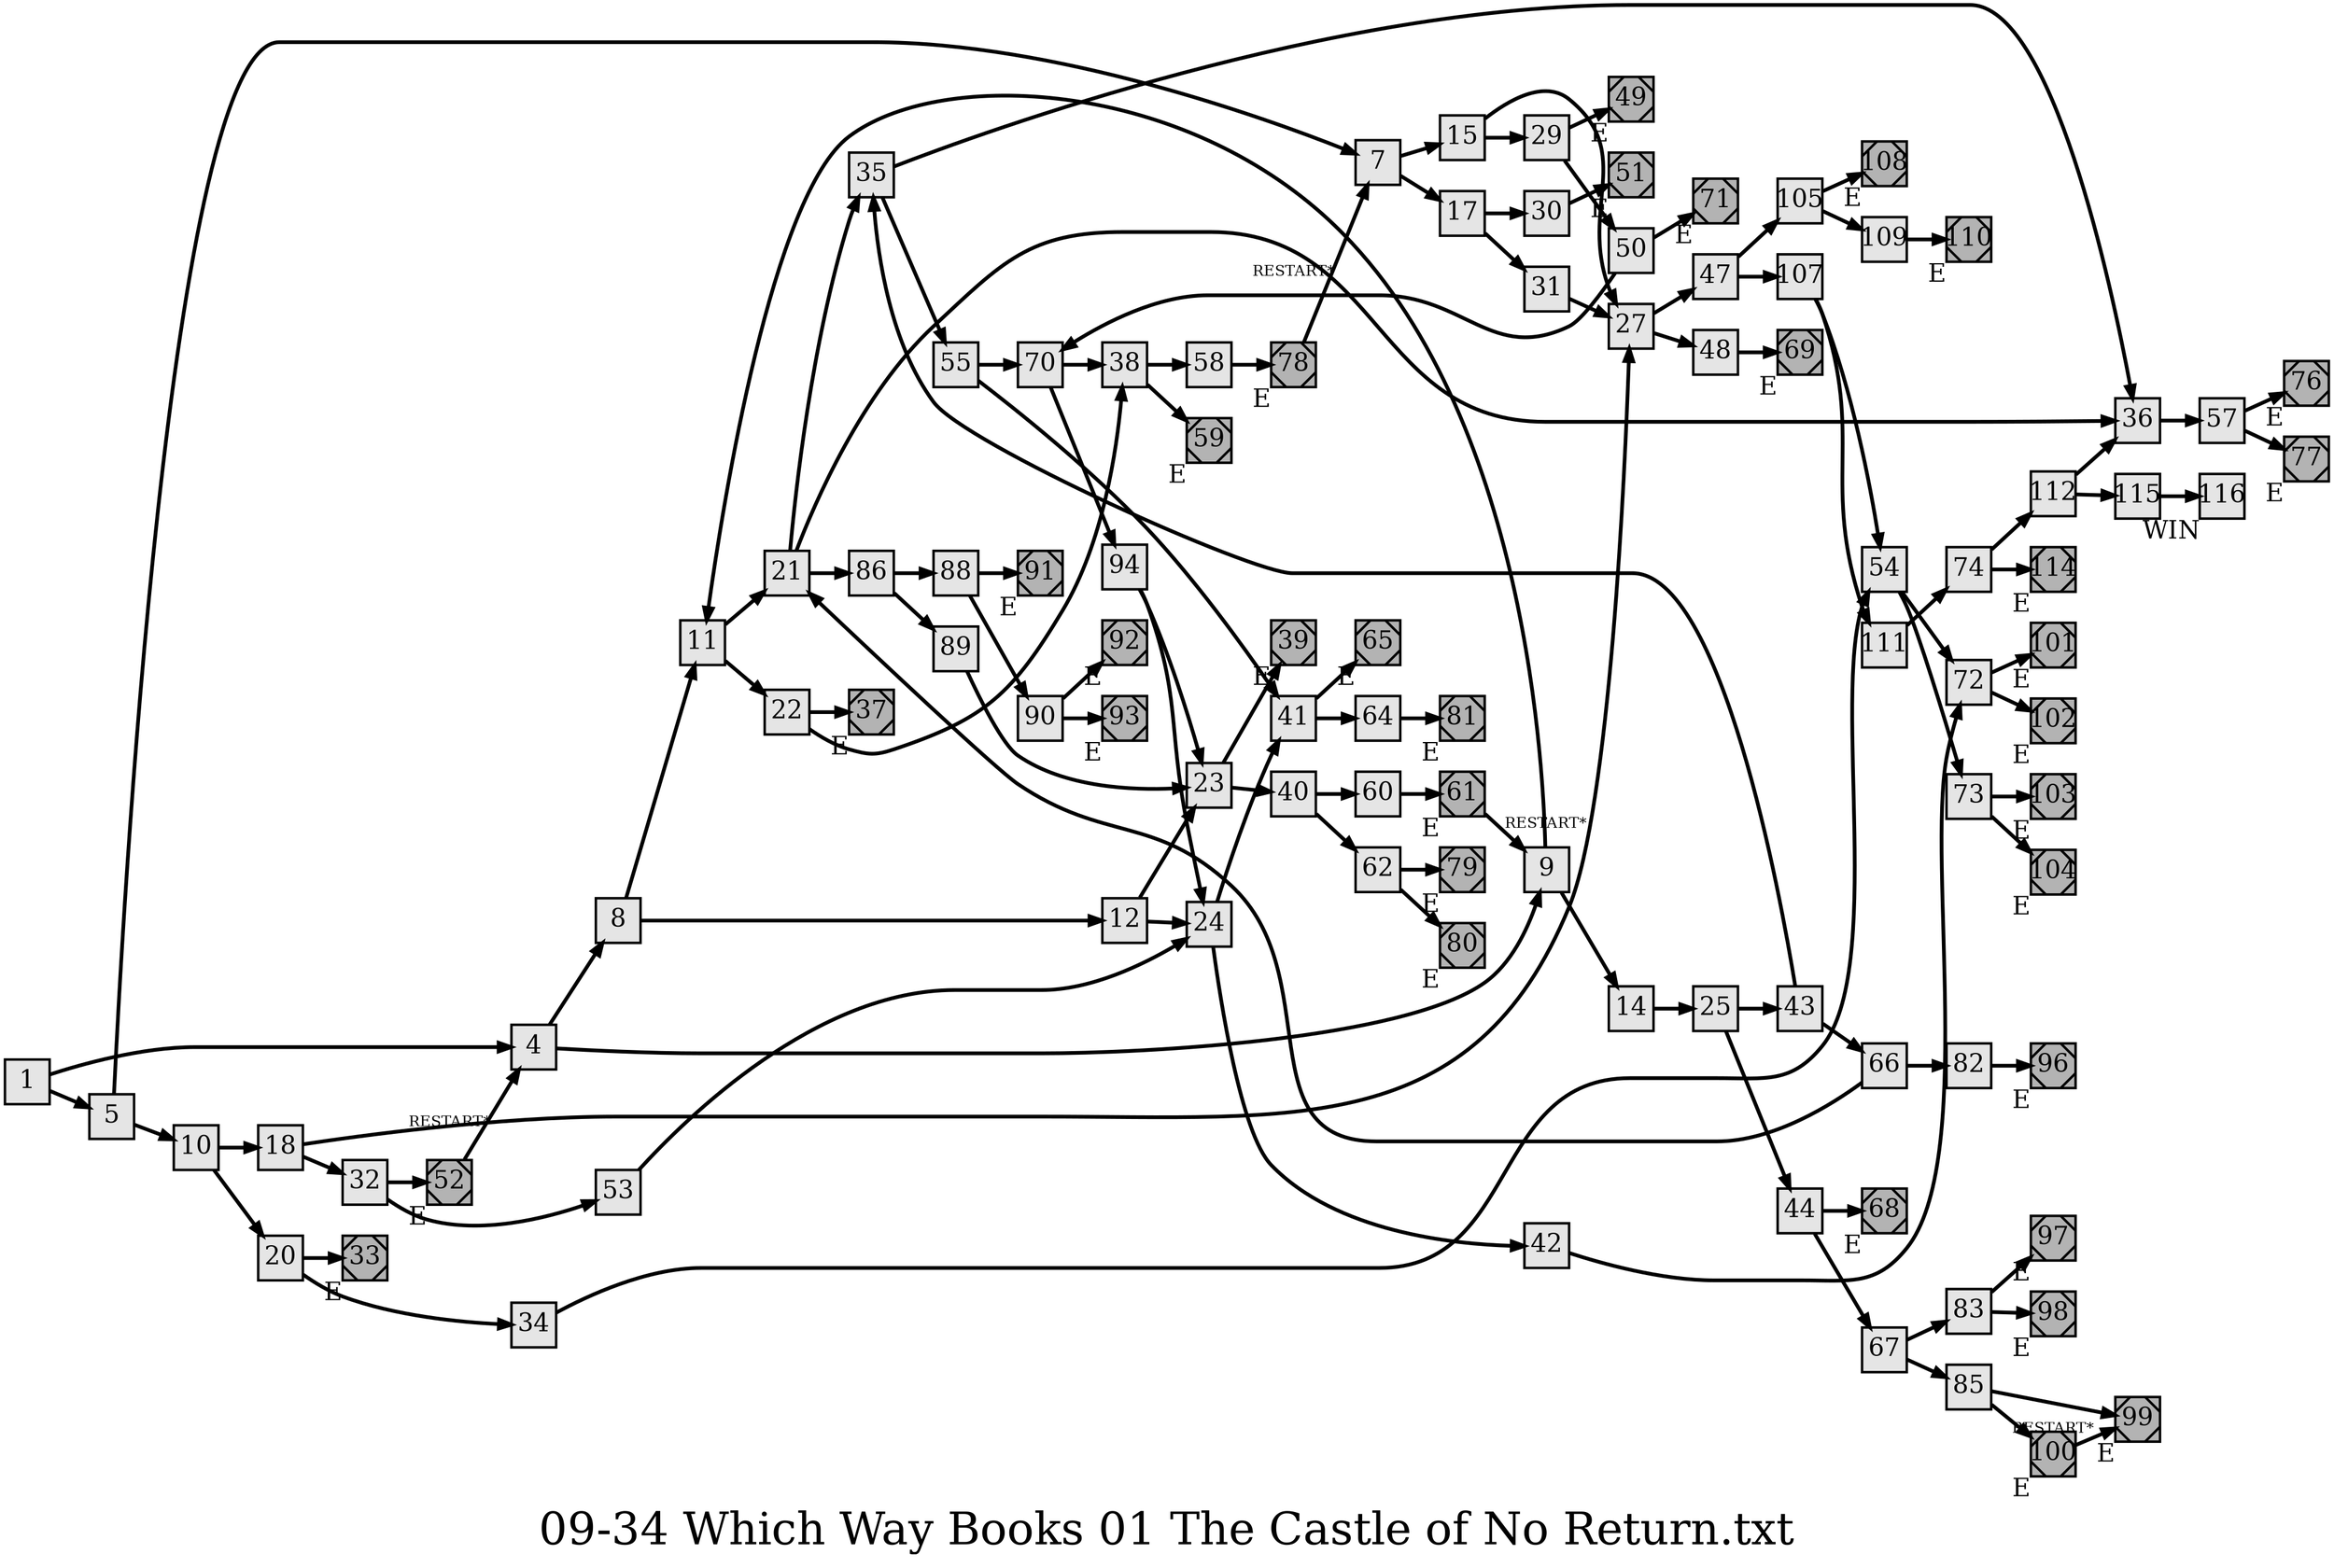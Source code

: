 digraph g{
  graph [ label="09-34 Which Way Books 01 The Castle of No Return.txt" rankdir=LR, ordering=out, fontsize=36, nodesep="0.35", ranksep="0.45"];
  node  [shape=rect, penwidth=2, fontsize=20, style=filled, fillcolor=grey90, margin="0,0", labelfloat=true, regular=true, fixedsize=true];
  edge  [labelfloat=true, penwidth=3, fontsize=12];

  1 -> 4;
  1 -> 5;
  4 -> 8;
  4 -> 9;
  5 -> 7;
  5 -> 10;
  7 -> 15;
  7 -> 17;
  8 -> 11;
  8 -> 12;
  9 -> 11;
  9 -> 14;
  10 -> 18;
  10 -> 20;
  11 -> 21;
  11 -> 22;
  12 -> 23;
  12 -> 24;
  14 -> 25;
  15 -> 27;
  15 -> 29;
  17 -> 30;
  17 -> 31;
  18 -> 27;
  18 -> 32;
  20 -> 33;
  20 -> 34;
  21 -> 35;
  21 -> 36;
  21 -> 86;
  22 -> 37;
  22 -> 38;
  23 -> 39;
  23 -> 40;
  24 -> 41;
  24 -> 42;
  25 -> 43;
  25 -> 44;
  27 -> 47;
  27 -> 48;
  29 -> 49;
  29 -> 50;
  30 -> 51;
  31 -> 27;
  32 -> 52;
  32 -> 53;
  33	[ xlabel="E", shape=Msquare, fontsize=20, fillcolor=grey70 ];
  34 -> 54;
  35 -> 36;
  35 -> 55;
  36 -> 57;
  37	[ xlabel="E", shape=Msquare, fontsize=20, fillcolor=grey70 ];
  38 -> 58;
  38 -> 59;
  39	[ xlabel="E", shape=Msquare, fontsize=20, fillcolor=grey70 ];
  40 -> 60;
  40 -> 62;
  41 -> 64;
  41 -> 65;
  42 -> 72;
  43 -> 35;
  43 -> 66;
  44 -> 67;
  44 -> 68;
  47 -> 105;
  47 -> 107;
  48 -> 69;
  49	[ xlabel="E", shape=Msquare, fontsize=20, fillcolor=grey70 ];
  50 -> 70;
  50 -> 71;
  51	[ xlabel="E", shape=Msquare, fontsize=20, fillcolor=grey70 ];
  52	[ xlabel="E", shape=Msquare, fontsize=20, fillcolor=grey70 ];
  52 -> 4	[ xlabel="RESTART*" ];
  53 -> 24;
  54 -> 72;
  54 -> 73;
  55 -> 70;
  55 -> 41;
  57 -> 76;
  57 -> 77;
  58 -> 78;
  59	[ xlabel="E", shape=Msquare, fontsize=20, fillcolor=grey70 ];
  60 -> 61;
  61	[ xlabel="E", shape=Msquare, fontsize=20, fillcolor=grey70 ];
  61 -> 9	[ xlabel="RESTART*" ];
  62 -> 79;
  62 -> 80;
  64 -> 81;
  65	[ xlabel="E", shape=Msquare, fontsize=20, fillcolor=grey70 ];
  66 -> 21;
  66 -> 82;
  67 -> 83;
  67 -> 85;
  68	[ xlabel="E", shape=Msquare, fontsize=20, fillcolor=grey70 ];
  69	[ xlabel="E", shape=Msquare, fontsize=20, fillcolor=grey70 ];
  70 -> 38;
  70 -> 94;
  71	[ xlabel="E", shape=Msquare, fontsize=20, fillcolor=grey70 ];
  72 -> 101;
  72 -> 102;
  73 -> 103;
  73 -> 104;
  74 -> 112;
  74 -> 114;
  76	[ xlabel="E", shape=Msquare, fontsize=20, fillcolor=grey70 ];
  77	[ xlabel="E", shape=Msquare, fontsize=20, fillcolor=grey70 ];
  78	[ xlabel="E", shape=Msquare, fontsize=20, fillcolor=grey70 ];
  78 -> 7	[ xlabel="RESTART*" ];
  79	[ xlabel="E", shape=Msquare, fontsize=20, fillcolor=grey70 ];
  80	[ xlabel="E", shape=Msquare, fontsize=20, fillcolor=grey70 ];
  81	[ xlabel="E", shape=Msquare, fontsize=20, fillcolor=grey70 ];
  82 -> 96;
  83 -> 97;
  83 -> 98;
  85 -> 99;
  85 -> 100;
  86 -> 88;
  86 -> 89;
  88 -> 90;
  88 -> 91;
  89 -> 23;
  90 -> 92;
  90 -> 93;
  91	[ xlabel="E", shape=Msquare, fontsize=20, fillcolor=grey70 ];
  92	[ xlabel="E", shape=Msquare, fontsize=20, fillcolor=grey70 ];
  93	[ xlabel="E", shape=Msquare, fontsize=20, fillcolor=grey70 ];
  94 -> 23;
  94 -> 24;
  96	[ xlabel="E", shape=Msquare, fontsize=20, fillcolor=grey70 ];
  97	[ xlabel="E", shape=Msquare, fontsize=20, fillcolor=grey70 ];
  98	[ xlabel="E", shape=Msquare, fontsize=20, fillcolor=grey70 ];
  99	[ xlabel="E", shape=Msquare, fontsize=20, fillcolor=grey70 ];
  100	[ xlabel="E", shape=Msquare, fontsize=20, fillcolor=grey70 ];
  100 -> 99	[ xlabel="RESTART*" ];
  101	[ xlabel="E", shape=Msquare, fontsize=20, fillcolor=grey70 ];
  102	[ xlabel="E", shape=Msquare, fontsize=20, fillcolor=grey70 ];
  103	[ xlabel="E", shape=Msquare, fontsize=20, fillcolor=grey70 ];
  104	[ xlabel="E", shape=Msquare, fontsize=20, fillcolor=grey70 ];
  105 -> 108;
  105 -> 109;
  107 -> 54;
  107 -> 111;
  108	[ xlabel="E", shape=Msquare, fontsize=20, fillcolor=grey70 ];
  109 -> 110;
  110	[ xlabel="E", shape=Msquare, fontsize=20, fillcolor=grey70 ];
  111 -> 74;
  112 -> 36;
  112 -> 115;
  114	[ xlabel="E", shape=Msquare, fontsize=20, fillcolor=grey70 ];
  115 -> 116;
  116	[ xlabel="WIN" ];
}


